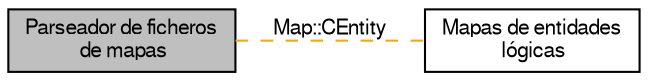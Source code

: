 digraph "Parseador de ficheros de mapas"
{
  edge [fontname="FreeSans",fontsize="10",labelfontname="FreeSans",labelfontsize="10"];
  node [fontname="FreeSans",fontsize="10",shape=record];
  rankdir=LR;
  Node0 [label="Parseador de ficheros\l de mapas",height=0.2,width=0.4,color="black", fillcolor="grey75", style="filled", fontcolor="black"];
  Node1 [label="Mapas de entidades\l lógicas",height=0.2,width=0.4,color="black", fillcolor="white", style="filled",URL="$group__map_group.html",tooltip="Las entidades de la capa lógica (ver Entidades en la lógica de juego) se organizan en mapas lógicos..."];
  Node0->Node1 [shape=plaintext, label="Map::CEntity", color="orange", dir="none", style="dashed"];
}

